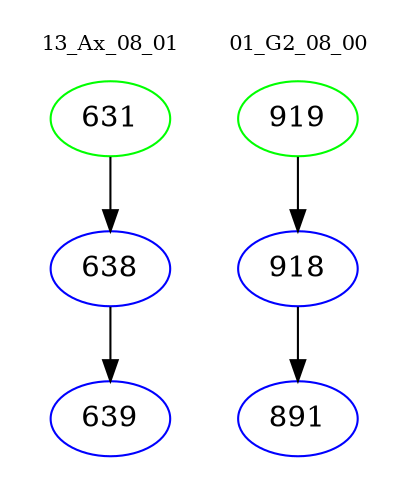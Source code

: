digraph{
subgraph cluster_0 {
color = white
label = "13_Ax_08_01";
fontsize=10;
T0_631 [label="631", color="green"]
T0_631 -> T0_638 [color="black"]
T0_638 [label="638", color="blue"]
T0_638 -> T0_639 [color="black"]
T0_639 [label="639", color="blue"]
}
subgraph cluster_1 {
color = white
label = "01_G2_08_00";
fontsize=10;
T1_919 [label="919", color="green"]
T1_919 -> T1_918 [color="black"]
T1_918 [label="918", color="blue"]
T1_918 -> T1_891 [color="black"]
T1_891 [label="891", color="blue"]
}
}
